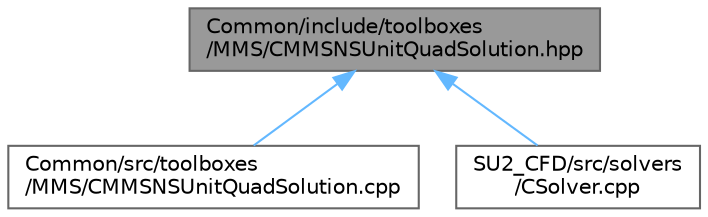 digraph "Common/include/toolboxes/MMS/CMMSNSUnitQuadSolution.hpp"
{
 // LATEX_PDF_SIZE
  bgcolor="transparent";
  edge [fontname=Helvetica,fontsize=10,labelfontname=Helvetica,labelfontsize=10];
  node [fontname=Helvetica,fontsize=10,shape=box,height=0.2,width=0.4];
  Node1 [id="Node000001",label="Common/include/toolboxes\l/MMS/CMMSNSUnitQuadSolution.hpp",height=0.2,width=0.4,color="gray40", fillcolor="grey60", style="filled", fontcolor="black",tooltip="Header file for the class CMMSNSUnitQuadSolution. The implementations are in the CMMSNSUnitQuadSoluti..."];
  Node1 -> Node2 [id="edge1_Node000001_Node000002",dir="back",color="steelblue1",style="solid",tooltip=" "];
  Node2 [id="Node000002",label="Common/src/toolboxes\l/MMS/CMMSNSUnitQuadSolution.cpp",height=0.2,width=0.4,color="grey40", fillcolor="white", style="filled",URL="$CMMSNSUnitQuadSolution_8cpp.html",tooltip="Implementations of the member functions of CMMSNSUnitQuadSolution."];
  Node1 -> Node3 [id="edge2_Node000001_Node000003",dir="back",color="steelblue1",style="solid",tooltip=" "];
  Node3 [id="Node000003",label="SU2_CFD/src/solvers\l/CSolver.cpp",height=0.2,width=0.4,color="grey40", fillcolor="white", style="filled",URL="$CSolver_8cpp.html",tooltip="Main subroutines for CSolver class."];
}

